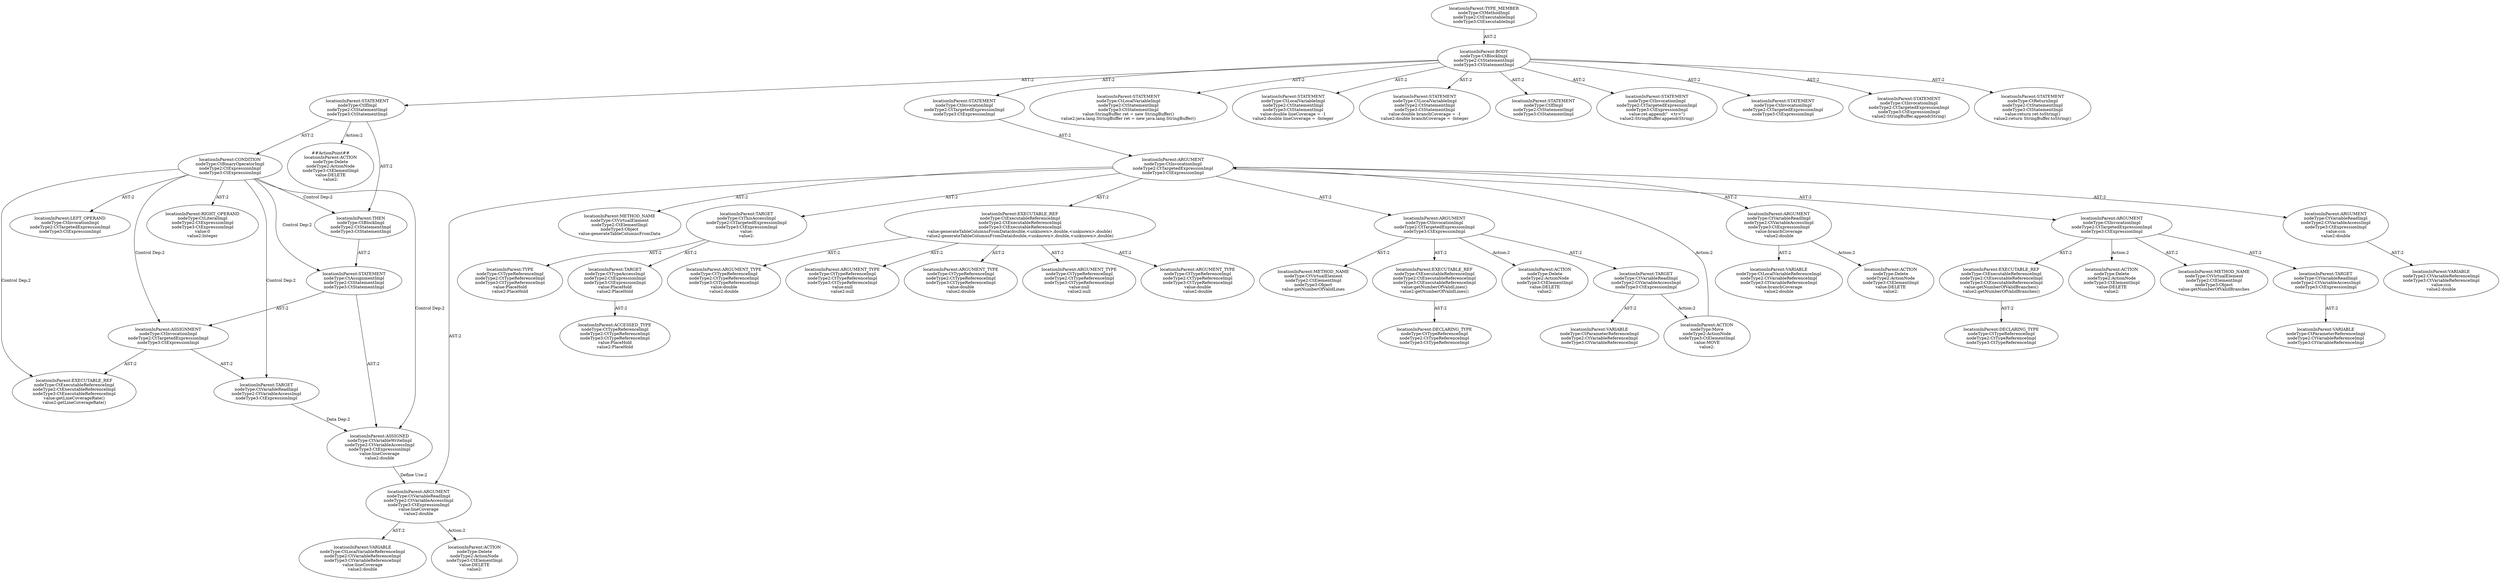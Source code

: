 digraph "Pattern" {
0 [label="##ActionPoint##
locationInParent:ACTION
nodeType:Delete
nodeType2:ActionNode
nodeType3:CtElementImpl
value:DELETE
value2:" shape=ellipse]
1 [label="locationInParent:STATEMENT
nodeType:CtIfImpl
nodeType2:CtStatementImpl
nodeType3:CtStatementImpl" shape=ellipse]
2 [label="locationInParent:BODY
nodeType:CtBlockImpl
nodeType2:CtStatementImpl
nodeType3:CtStatementImpl" shape=ellipse]
3 [label="locationInParent:TYPE_MEMBER
nodeType:CtMethodImpl
nodeType2:CtExecutableImpl
nodeType3:CtExecutableImpl" shape=ellipse]
4 [label="locationInParent:STATEMENT
nodeType:CtLocalVariableImpl
nodeType2:CtStatementImpl
nodeType3:CtStatementImpl
value:StringBuffer ret = new StringBuffer()
value2:java.lang.StringBuffer ret = new java.lang.StringBuffer()" shape=ellipse]
5 [label="locationInParent:STATEMENT
nodeType:CtLocalVariableImpl
nodeType2:CtStatementImpl
nodeType3:CtStatementImpl
value:double lineCoverage = -1
value2:double lineCoverage = -Integer" shape=ellipse]
6 [label="locationInParent:STATEMENT
nodeType:CtLocalVariableImpl
nodeType2:CtStatementImpl
nodeType3:CtStatementImpl
value:double branchCoverage = -1
value2:double branchCoverage = -Integer" shape=ellipse]
7 [label="locationInParent:STATEMENT
nodeType:CtIfImpl
nodeType2:CtStatementImpl
nodeType3:CtStatementImpl" shape=ellipse]
8 [label="locationInParent:STATEMENT
nodeType:CtInvocationImpl
nodeType2:CtTargetedExpressionImpl
nodeType3:CtExpressionImpl
value:ret.append(\"  <tr>\")
value2:StringBuffer.append(String)" shape=ellipse]
9 [label="locationInParent:STATEMENT
nodeType:CtInvocationImpl
nodeType2:CtTargetedExpressionImpl
nodeType3:CtExpressionImpl" shape=ellipse]
10 [label="locationInParent:STATEMENT
nodeType:CtInvocationImpl
nodeType2:CtTargetedExpressionImpl
nodeType3:CtExpressionImpl" shape=ellipse]
11 [label="locationInParent:ARGUMENT
nodeType:CtInvocationImpl
nodeType2:CtTargetedExpressionImpl
nodeType3:CtExpressionImpl" shape=ellipse]
12 [label="locationInParent:METHOD_NAME
nodeType:CtVirtualElement
nodeType2:CtElementImpl
nodeType3:Object
value:generateTableColumnsFromData" shape=ellipse]
13 [label="locationInParent:TARGET
nodeType:CtThisAccessImpl
nodeType2:CtTargetedExpressionImpl
nodeType3:CtExpressionImpl
value:
value2:" shape=ellipse]
14 [label="locationInParent:TYPE
nodeType:CtTypeReferenceImpl
nodeType2:CtTypeReferenceImpl
nodeType3:CtTypeReferenceImpl
value:PlaceHold
value2:PlaceHold" shape=ellipse]
15 [label="locationInParent:TARGET
nodeType:CtTypeAccessImpl
nodeType2:CtExpressionImpl
nodeType3:CtExpressionImpl
value:PlaceHold
value2:PlaceHold" shape=ellipse]
16 [label="locationInParent:ACCESSED_TYPE
nodeType:CtTypeReferenceImpl
nodeType2:CtTypeReferenceImpl
nodeType3:CtTypeReferenceImpl
value:PlaceHold
value2:PlaceHold" shape=ellipse]
17 [label="locationInParent:EXECUTABLE_REF
nodeType:CtExecutableReferenceImpl
nodeType2:CtExecutableReferenceImpl
nodeType3:CtExecutableReferenceImpl
value:generateTableColumnsFromData(double,<unknown>,double,<unknown>,double)
value2:generateTableColumnsFromData(double,<unknown>,double,<unknown>,double)" shape=ellipse]
18 [label="locationInParent:ARGUMENT_TYPE
nodeType:CtTypeReferenceImpl
nodeType2:CtTypeReferenceImpl
nodeType3:CtTypeReferenceImpl
value:double
value2:double" shape=ellipse]
19 [label="locationInParent:ARGUMENT_TYPE
nodeType:CtTypeReferenceImpl
nodeType2:CtTypeReferenceImpl
nodeType3:CtTypeReferenceImpl
value:null
value2:null" shape=ellipse]
20 [label="locationInParent:ARGUMENT_TYPE
nodeType:CtTypeReferenceImpl
nodeType2:CtTypeReferenceImpl
nodeType3:CtTypeReferenceImpl
value:double
value2:double" shape=ellipse]
21 [label="locationInParent:ARGUMENT_TYPE
nodeType:CtTypeReferenceImpl
nodeType2:CtTypeReferenceImpl
nodeType3:CtTypeReferenceImpl
value:null
value2:null" shape=ellipse]
22 [label="locationInParent:ARGUMENT_TYPE
nodeType:CtTypeReferenceImpl
nodeType2:CtTypeReferenceImpl
nodeType3:CtTypeReferenceImpl
value:double
value2:double" shape=ellipse]
23 [label="locationInParent:ARGUMENT
nodeType:CtVariableReadImpl
nodeType2:CtVariableAccessImpl
nodeType3:CtExpressionImpl
value:lineCoverage
value2:double" shape=ellipse]
24 [label="locationInParent:VARIABLE
nodeType:CtLocalVariableReferenceImpl
nodeType2:CtVariableReferenceImpl
nodeType3:CtVariableReferenceImpl
value:lineCoverage
value2:double" shape=ellipse]
25 [label="locationInParent:ACTION
nodeType:Delete
nodeType2:ActionNode
nodeType3:CtElementImpl
value:DELETE
value2:" shape=ellipse]
26 [label="locationInParent:ARGUMENT
nodeType:CtInvocationImpl
nodeType2:CtTargetedExpressionImpl
nodeType3:CtExpressionImpl" shape=ellipse]
27 [label="locationInParent:METHOD_NAME
nodeType:CtVirtualElement
nodeType2:CtElementImpl
nodeType3:Object
value:getNumberOfValidLines" shape=ellipse]
28 [label="locationInParent:TARGET
nodeType:CtVariableReadImpl
nodeType2:CtVariableAccessImpl
nodeType3:CtExpressionImpl" shape=ellipse]
29 [label="locationInParent:VARIABLE
nodeType:CtParameterReferenceImpl
nodeType2:CtVariableReferenceImpl
nodeType3:CtVariableReferenceImpl" shape=ellipse]
30 [label="locationInParent:ACTION
nodeType:Move
nodeType2:ActionNode
nodeType3:CtElementImpl
value:MOVE
value2:" shape=ellipse]
31 [label="locationInParent:EXECUTABLE_REF
nodeType:CtExecutableReferenceImpl
nodeType2:CtExecutableReferenceImpl
nodeType3:CtExecutableReferenceImpl
value:getNumberOfValidLines()
value2:getNumberOfValidLines()" shape=ellipse]
32 [label="locationInParent:DECLARING_TYPE
nodeType:CtTypeReferenceImpl
nodeType2:CtTypeReferenceImpl
nodeType3:CtTypeReferenceImpl" shape=ellipse]
33 [label="locationInParent:ACTION
nodeType:Delete
nodeType2:ActionNode
nodeType3:CtElementImpl
value:DELETE
value2:" shape=ellipse]
34 [label="locationInParent:ARGUMENT
nodeType:CtVariableReadImpl
nodeType2:CtVariableAccessImpl
nodeType3:CtExpressionImpl
value:branchCoverage
value2:double" shape=ellipse]
35 [label="locationInParent:VARIABLE
nodeType:CtLocalVariableReferenceImpl
nodeType2:CtVariableReferenceImpl
nodeType3:CtVariableReferenceImpl
value:branchCoverage
value2:double" shape=ellipse]
36 [label="locationInParent:ACTION
nodeType:Delete
nodeType2:ActionNode
nodeType3:CtElementImpl
value:DELETE
value2:" shape=ellipse]
37 [label="locationInParent:ARGUMENT
nodeType:CtInvocationImpl
nodeType2:CtTargetedExpressionImpl
nodeType3:CtExpressionImpl" shape=ellipse]
38 [label="locationInParent:METHOD_NAME
nodeType:CtVirtualElement
nodeType2:CtElementImpl
nodeType3:Object
value:getNumberOfValidBranches" shape=ellipse]
39 [label="locationInParent:TARGET
nodeType:CtVariableReadImpl
nodeType2:CtVariableAccessImpl
nodeType3:CtExpressionImpl" shape=ellipse]
40 [label="locationInParent:VARIABLE
nodeType:CtParameterReferenceImpl
nodeType2:CtVariableReferenceImpl
nodeType3:CtVariableReferenceImpl" shape=ellipse]
41 [label="locationInParent:EXECUTABLE_REF
nodeType:CtExecutableReferenceImpl
nodeType2:CtExecutableReferenceImpl
nodeType3:CtExecutableReferenceImpl
value:getNumberOfValidBranches()
value2:getNumberOfValidBranches()" shape=ellipse]
42 [label="locationInParent:DECLARING_TYPE
nodeType:CtTypeReferenceImpl
nodeType2:CtTypeReferenceImpl
nodeType3:CtTypeReferenceImpl" shape=ellipse]
43 [label="locationInParent:ACTION
nodeType:Delete
nodeType2:ActionNode
nodeType3:CtElementImpl
value:DELETE
value2:" shape=ellipse]
44 [label="locationInParent:ARGUMENT
nodeType:CtVariableReadImpl
nodeType2:CtVariableAccessImpl
nodeType3:CtExpressionImpl
value:ccn
value2:double" shape=ellipse]
45 [label="locationInParent:VARIABLE
nodeType2:CtVariableReferenceImpl
nodeType3:CtVariableReferenceImpl
value:ccn
value2:double" shape=ellipse]
46 [label="locationInParent:STATEMENT
nodeType:CtInvocationImpl
nodeType2:CtTargetedExpressionImpl
nodeType3:CtExpressionImpl
value2:StringBuffer.append(String)" shape=ellipse]
47 [label="locationInParent:STATEMENT
nodeType:CtReturnImpl
nodeType2:CtStatementImpl
nodeType3:CtStatementImpl
value:return ret.toString()
value2:return StringBuffer.toString()" shape=ellipse]
48 [label="locationInParent:CONDITION
nodeType:CtBinaryOperatorImpl
nodeType2:CtExpressionImpl
nodeType3:CtExpressionImpl" shape=ellipse]
49 [label="locationInParent:LEFT_OPERAND
nodeType:CtInvocationImpl
nodeType2:CtTargetedExpressionImpl
nodeType3:CtExpressionImpl" shape=ellipse]
50 [label="locationInParent:RIGHT_OPERAND
nodeType:CtLiteralImpl
nodeType2:CtExpressionImpl
nodeType3:CtExpressionImpl
value:0
value2:Integer" shape=ellipse]
51 [label="locationInParent:THEN
nodeType:CtBlockImpl
nodeType2:CtStatementImpl
nodeType3:CtStatementImpl" shape=ellipse]
52 [label="locationInParent:STATEMENT
nodeType:CtAssignmentImpl
nodeType2:CtStatementImpl
nodeType3:CtStatementImpl" shape=ellipse]
53 [label="locationInParent:ASSIGNED
nodeType:CtVariableWriteImpl
nodeType2:CtVariableAccessImpl
nodeType3:CtExpressionImpl
value:lineCoverage
value2:double" shape=ellipse]
54 [label="locationInParent:ASSIGNMENT
nodeType:CtInvocationImpl
nodeType2:CtTargetedExpressionImpl
nodeType3:CtExpressionImpl" shape=ellipse]
55 [label="locationInParent:EXECUTABLE_REF
nodeType:CtExecutableReferenceImpl
nodeType2:CtExecutableReferenceImpl
nodeType3:CtExecutableReferenceImpl
value:getLineCoverageRate()
value2:getLineCoverageRate()" shape=ellipse]
56 [label="locationInParent:TARGET
nodeType:CtVariableReadImpl
nodeType2:CtVariableAccessImpl
nodeType3:CtExpressionImpl" shape=ellipse]
1 -> 0 [label="Action:2"];
1 -> 48 [label="AST:2"];
1 -> 51 [label="AST:2"];
2 -> 1 [label="AST:2"];
2 -> 4 [label="AST:2"];
2 -> 5 [label="AST:2"];
2 -> 6 [label="AST:2"];
2 -> 7 [label="AST:2"];
2 -> 8 [label="AST:2"];
2 -> 9 [label="AST:2"];
2 -> 10 [label="AST:2"];
2 -> 46 [label="AST:2"];
2 -> 47 [label="AST:2"];
3 -> 2 [label="AST:2"];
10 -> 11 [label="AST:2"];
11 -> 12 [label="AST:2"];
11 -> 13 [label="AST:2"];
11 -> 17 [label="AST:2"];
11 -> 23 [label="AST:2"];
11 -> 26 [label="AST:2"];
11 -> 34 [label="AST:2"];
11 -> 37 [label="AST:2"];
11 -> 44 [label="AST:2"];
13 -> 14 [label="AST:2"];
13 -> 15 [label="AST:2"];
15 -> 16 [label="AST:2"];
17 -> 18 [label="AST:2"];
17 -> 19 [label="AST:2"];
17 -> 20 [label="AST:2"];
17 -> 21 [label="AST:2"];
17 -> 22 [label="AST:2"];
23 -> 24 [label="AST:2"];
23 -> 25 [label="Action:2"];
26 -> 27 [label="AST:2"];
26 -> 28 [label="AST:2"];
26 -> 31 [label="AST:2"];
26 -> 33 [label="Action:2"];
28 -> 29 [label="AST:2"];
28 -> 30 [label="Action:2"];
30 -> 11 [label="Action:2"];
31 -> 32 [label="AST:2"];
34 -> 35 [label="AST:2"];
34 -> 36 [label="Action:2"];
37 -> 38 [label="AST:2"];
37 -> 39 [label="AST:2"];
37 -> 41 [label="AST:2"];
37 -> 43 [label="Action:2"];
39 -> 40 [label="AST:2"];
41 -> 42 [label="AST:2"];
44 -> 45 [label="AST:2"];
48 -> 49 [label="AST:2"];
48 -> 50 [label="AST:2"];
48 -> 51 [label="Control Dep:2"];
48 -> 52 [label="Control Dep:2"];
48 -> 53 [label="Control Dep:2"];
48 -> 54 [label="Control Dep:2"];
48 -> 55 [label="Control Dep:2"];
48 -> 56 [label="Control Dep:2"];
51 -> 52 [label="AST:2"];
52 -> 53 [label="AST:2"];
52 -> 54 [label="AST:2"];
53 -> 23 [label="Define Use:2"];
54 -> 56 [label="AST:2"];
54 -> 55 [label="AST:2"];
56 -> 53 [label="Data Dep:2"];
}